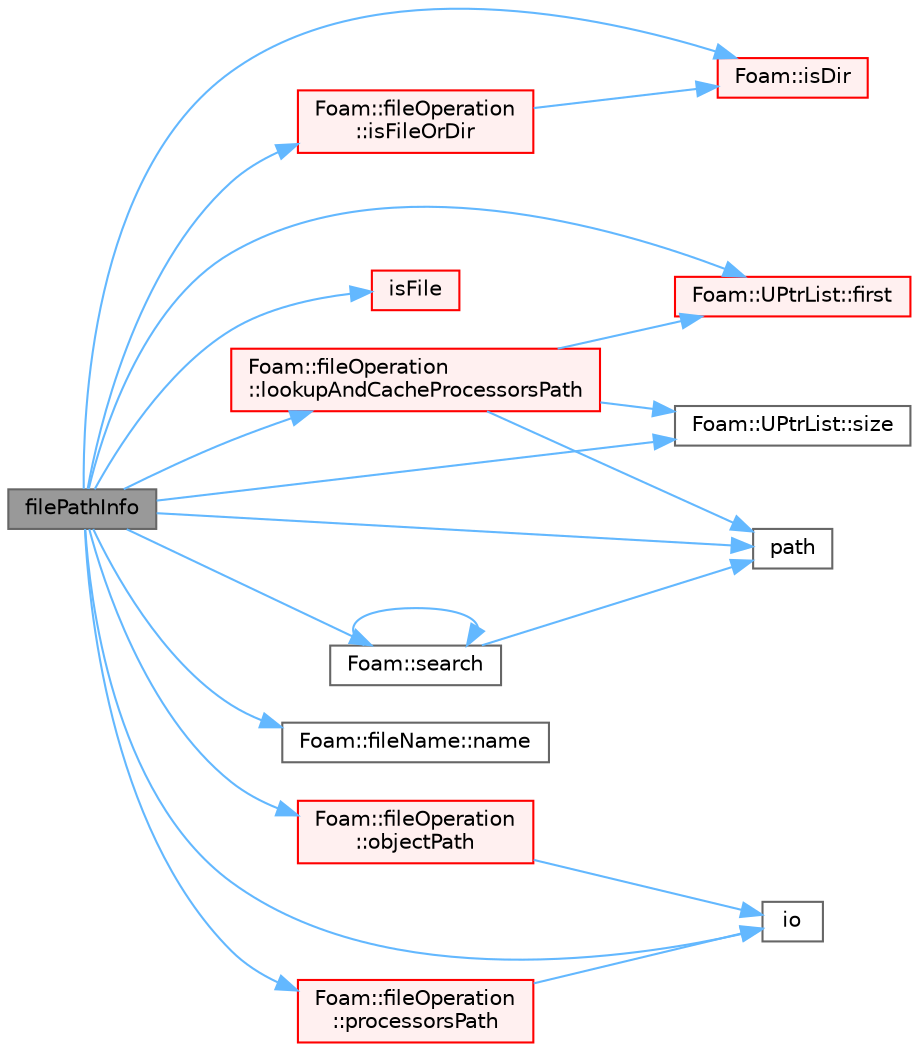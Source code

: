 digraph "filePathInfo"
{
 // LATEX_PDF_SIZE
  bgcolor="transparent";
  edge [fontname=Helvetica,fontsize=10,labelfontname=Helvetica,labelfontsize=10];
  node [fontname=Helvetica,fontsize=10,shape=box,height=0.2,width=0.4];
  rankdir="LR";
  Node1 [id="Node000001",label="filePathInfo",height=0.2,width=0.4,color="gray40", fillcolor="grey60", style="filled", fontcolor="black",tooltip=" "];
  Node1 -> Node2 [id="edge1_Node000001_Node000002",color="steelblue1",style="solid",tooltip=" "];
  Node2 [id="Node000002",label="Foam::UPtrList::first",height=0.2,width=0.4,color="red", fillcolor="#FFF0F0", style="filled",URL="$classFoam_1_1UPtrList.html#a1c9828bc3de9502754d944c95a2ce0d9",tooltip=" "];
  Node1 -> Node4 [id="edge2_Node000001_Node000004",color="steelblue1",style="solid",tooltip=" "];
  Node4 [id="Node000004",label="io",height=0.2,width=0.4,color="grey40", fillcolor="white", style="filled",URL="$lagrangian_2reactingParcelFoam_2createMeshesPostProcess_8H.html#a5b4575252c9e475bd8784f80e445a82d",tooltip=" "];
  Node1 -> Node5 [id="edge3_Node000001_Node000005",color="steelblue1",style="solid",tooltip=" "];
  Node5 [id="Node000005",label="Foam::isDir",height=0.2,width=0.4,color="red", fillcolor="#FFF0F0", style="filled",URL="$namespaceFoam.html#aeb53e94fd0882811464b5e04683bfb5b",tooltip=" "];
  Node1 -> Node12 [id="edge4_Node000001_Node000012",color="steelblue1",style="solid",tooltip=" "];
  Node12 [id="Node000012",label="isFile",height=0.2,width=0.4,color="red", fillcolor="#FFF0F0", style="filled",URL="$classFoam_1_1fileOperations_1_1uncollatedFileOperation.html#a9edd4760977dc09516f2703168d9173e",tooltip=" "];
  Node1 -> Node14 [id="edge5_Node000001_Node000014",color="steelblue1",style="solid",tooltip=" "];
  Node14 [id="Node000014",label="Foam::fileOperation\l::isFileOrDir",height=0.2,width=0.4,color="red", fillcolor="#FFF0F0", style="filled",URL="$classFoam_1_1fileOperation.html#a03811ff038f6cb8e832196585407643e",tooltip=" "];
  Node14 -> Node5 [id="edge6_Node000014_Node000005",color="steelblue1",style="solid",tooltip=" "];
  Node1 -> Node16 [id="edge7_Node000001_Node000016",color="steelblue1",style="solid",tooltip=" "];
  Node16 [id="Node000016",label="Foam::fileOperation\l::lookupAndCacheProcessorsPath",height=0.2,width=0.4,color="red", fillcolor="#FFF0F0", style="filled",URL="$classFoam_1_1fileOperation.html#a311002eba73e23a2efd8da416c17d065",tooltip=" "];
  Node16 -> Node2 [id="edge8_Node000016_Node000002",color="steelblue1",style="solid",tooltip=" "];
  Node16 -> Node34 [id="edge9_Node000016_Node000034",color="steelblue1",style="solid",tooltip=" "];
  Node34 [id="Node000034",label="path",height=0.2,width=0.4,color="grey40", fillcolor="white", style="filled",URL="$collapse_8H.html#ad8adfaf80503dc99cbb14bf07bf1eb22",tooltip=" "];
  Node16 -> Node26 [id="edge10_Node000016_Node000026",color="steelblue1",style="solid",tooltip=" "];
  Node26 [id="Node000026",label="Foam::UPtrList::size",height=0.2,width=0.4,color="grey40", fillcolor="white", style="filled",URL="$classFoam_1_1UPtrList.html#a95603446b248fe1ecf5dc59bcc2eaff0",tooltip=" "];
  Node1 -> Node46 [id="edge11_Node000001_Node000046",color="steelblue1",style="solid",tooltip=" "];
  Node46 [id="Node000046",label="Foam::fileName::name",height=0.2,width=0.4,color="grey40", fillcolor="white", style="filled",URL="$classFoam_1_1fileName.html#acaca7f9e99645bdc0b4618a25bc19622",tooltip=" "];
  Node1 -> Node47 [id="edge12_Node000001_Node000047",color="steelblue1",style="solid",tooltip=" "];
  Node47 [id="Node000047",label="Foam::fileOperation\l::objectPath",height=0.2,width=0.4,color="red", fillcolor="#FFF0F0", style="filled",URL="$classFoam_1_1fileOperation.html#afe4499d303d749565e9f0f05a7515790",tooltip=" "];
  Node47 -> Node4 [id="edge13_Node000047_Node000004",color="steelblue1",style="solid",tooltip=" "];
  Node1 -> Node34 [id="edge14_Node000001_Node000034",color="steelblue1",style="solid",tooltip=" "];
  Node1 -> Node49 [id="edge15_Node000001_Node000049",color="steelblue1",style="solid",tooltip=" "];
  Node49 [id="Node000049",label="Foam::fileOperation\l::processorsPath",height=0.2,width=0.4,color="red", fillcolor="#FFF0F0", style="filled",URL="$classFoam_1_1fileOperation.html#a65e34392aa99158fa6c425765a98b3f6",tooltip=" "];
  Node49 -> Node4 [id="edge16_Node000049_Node000004",color="steelblue1",style="solid",tooltip=" "];
  Node1 -> Node52 [id="edge17_Node000001_Node000052",color="steelblue1",style="solid",tooltip=" "];
  Node52 [id="Node000052",label="Foam::search",height=0.2,width=0.4,color="grey40", fillcolor="white", style="filled",URL="$namespaceFoam.html#af960e9b0859dc8a5454cb180698f87f5",tooltip=" "];
  Node52 -> Node34 [id="edge18_Node000052_Node000034",color="steelblue1",style="solid",tooltip=" "];
  Node52 -> Node52 [id="edge19_Node000052_Node000052",color="steelblue1",style="solid",tooltip=" "];
  Node1 -> Node26 [id="edge20_Node000001_Node000026",color="steelblue1",style="solid",tooltip=" "];
}
